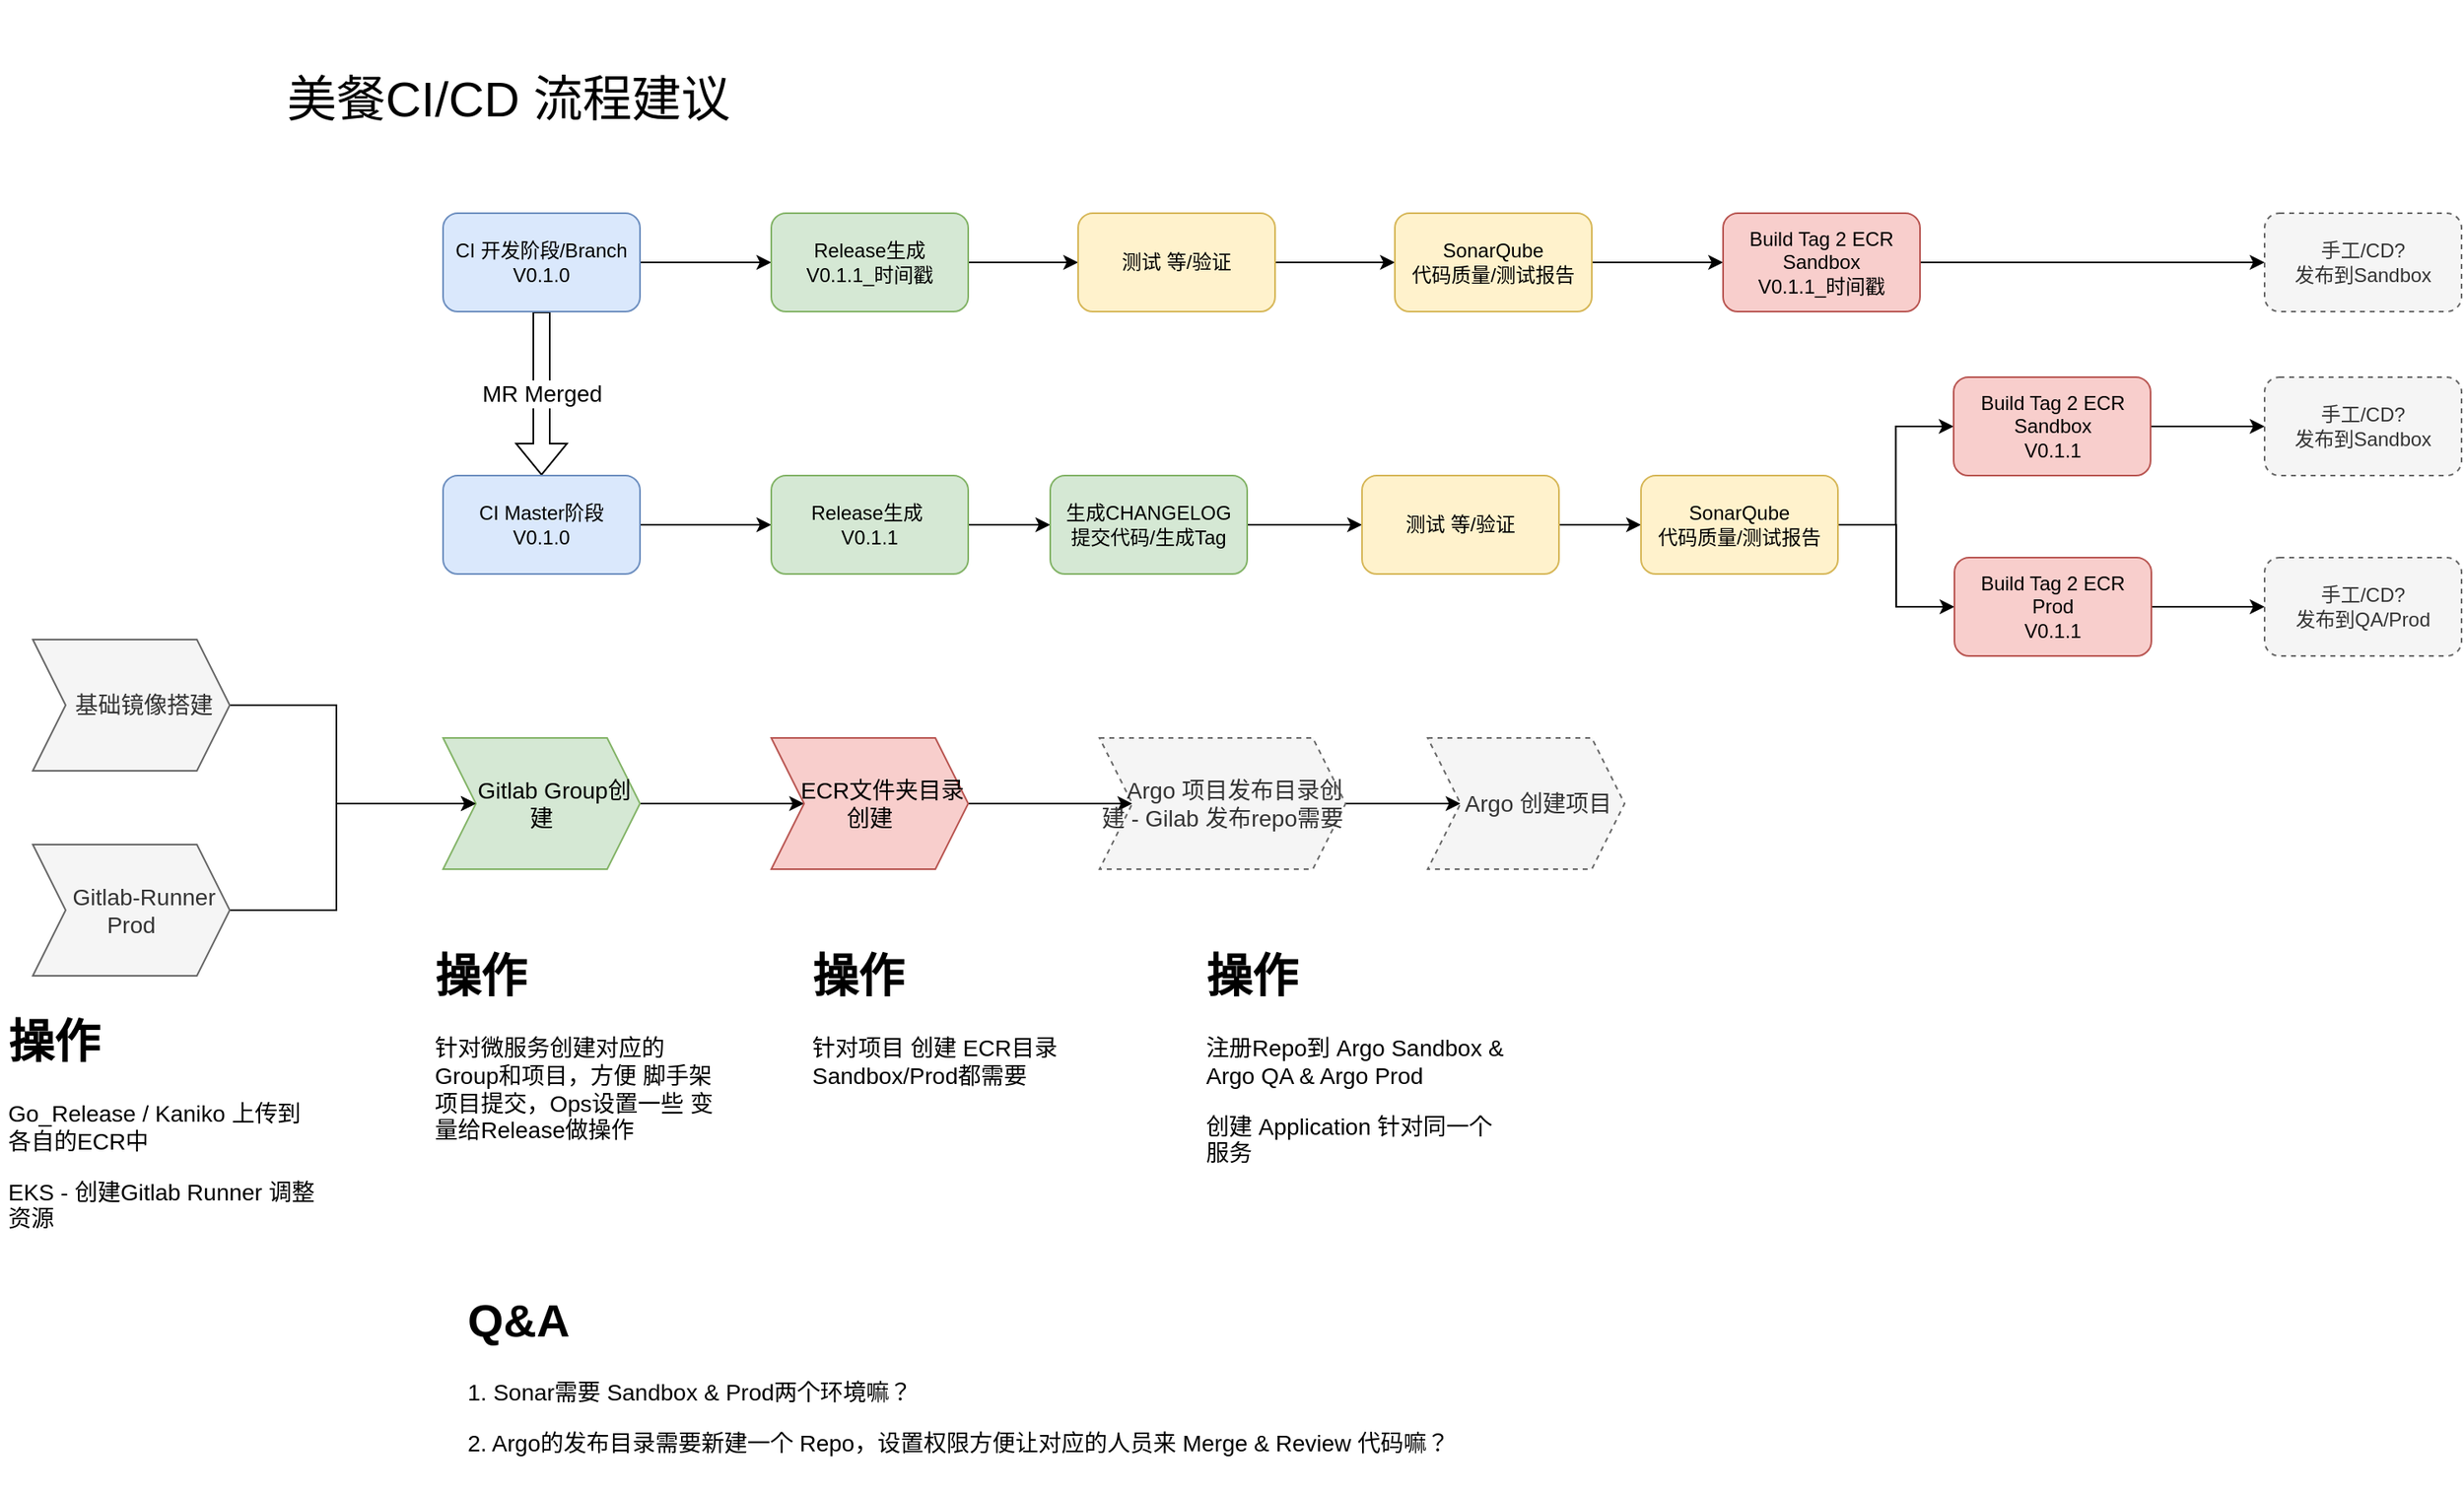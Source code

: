 <mxfile version="13.7.3" type="github">
  <diagram id="C5RBs43oDa-KdzZeNtuy" name="Page-1">
    <mxGraphModel dx="1960" dy="1405" grid="1" gridSize="10" guides="1" tooltips="1" connect="1" arrows="1" fold="1" page="1" pageScale="1" pageWidth="827" pageHeight="1169" math="0" shadow="0">
      <root>
        <mxCell id="WIyWlLk6GJQsqaUBKTNV-0" />
        <mxCell id="WIyWlLk6GJQsqaUBKTNV-1" parent="WIyWlLk6GJQsqaUBKTNV-0" />
        <mxCell id="_YNqAXAVylyeZjbfj3ao-8" value="" style="edgeStyle=orthogonalEdgeStyle;rounded=0;orthogonalLoop=1;jettySize=auto;html=1;" edge="1" parent="WIyWlLk6GJQsqaUBKTNV-1" source="_YNqAXAVylyeZjbfj3ao-5" target="_YNqAXAVylyeZjbfj3ao-7">
          <mxGeometry relative="1" as="geometry" />
        </mxCell>
        <mxCell id="_YNqAXAVylyeZjbfj3ao-10" value="" style="edgeStyle=orthogonalEdgeStyle;rounded=0;orthogonalLoop=1;jettySize=auto;html=1;exitX=1;exitY=0.5;exitDx=0;exitDy=0;" edge="1" parent="WIyWlLk6GJQsqaUBKTNV-1" source="_YNqAXAVylyeZjbfj3ao-9" target="_YNqAXAVylyeZjbfj3ao-5">
          <mxGeometry relative="1" as="geometry" />
        </mxCell>
        <mxCell id="_YNqAXAVylyeZjbfj3ao-5" value="Release生成 &lt;br&gt;V0.1.1_时间戳" style="whiteSpace=wrap;html=1;rounded=1;shadow=0;strokeWidth=1;glass=0;fillColor=#d5e8d4;strokeColor=#82b366;" vertex="1" parent="WIyWlLk6GJQsqaUBKTNV-1">
          <mxGeometry x="520" y="200" width="120" height="60" as="geometry" />
        </mxCell>
        <mxCell id="_YNqAXAVylyeZjbfj3ao-12" value="" style="edgeStyle=orthogonalEdgeStyle;rounded=0;orthogonalLoop=1;jettySize=auto;html=1;" edge="1" parent="WIyWlLk6GJQsqaUBKTNV-1" source="_YNqAXAVylyeZjbfj3ao-7" target="_YNqAXAVylyeZjbfj3ao-11">
          <mxGeometry relative="1" as="geometry" />
        </mxCell>
        <mxCell id="_YNqAXAVylyeZjbfj3ao-7" value="&lt;span&gt;测试 等/验证&lt;br&gt;&lt;/span&gt;" style="whiteSpace=wrap;html=1;rounded=1;shadow=0;strokeWidth=1;glass=0;fillColor=#fff2cc;strokeColor=#d6b656;" vertex="1" parent="WIyWlLk6GJQsqaUBKTNV-1">
          <mxGeometry x="707" y="200" width="120" height="60" as="geometry" />
        </mxCell>
        <mxCell id="_YNqAXAVylyeZjbfj3ao-18" style="edgeStyle=orthogonalEdgeStyle;rounded=0;orthogonalLoop=1;jettySize=auto;html=1;fontSize=30;shape=flexArrow;entryX=0.5;entryY=0;entryDx=0;entryDy=0;" edge="1" parent="WIyWlLk6GJQsqaUBKTNV-1" source="_YNqAXAVylyeZjbfj3ao-9" target="_YNqAXAVylyeZjbfj3ao-20">
          <mxGeometry relative="1" as="geometry">
            <mxPoint x="380" y="400" as="targetPoint" />
            <Array as="points" />
          </mxGeometry>
        </mxCell>
        <mxCell id="_YNqAXAVylyeZjbfj3ao-19" value="MR Merged" style="edgeLabel;html=1;align=center;verticalAlign=middle;resizable=0;points=[];fontSize=14;" vertex="1" connectable="0" parent="_YNqAXAVylyeZjbfj3ao-18">
          <mxGeometry x="0.286" y="-30" relative="1" as="geometry">
            <mxPoint x="30" y="-14.29" as="offset" />
          </mxGeometry>
        </mxCell>
        <mxCell id="_YNqAXAVylyeZjbfj3ao-9" value="&lt;span&gt;CI 开发阶段/Branch&lt;br&gt;V0.1.0&lt;br&gt;&lt;/span&gt;" style="whiteSpace=wrap;html=1;rounded=1;shadow=0;strokeWidth=1;glass=0;fillColor=#dae8fc;strokeColor=#6c8ebf;" vertex="1" parent="WIyWlLk6GJQsqaUBKTNV-1">
          <mxGeometry x="320" y="200" width="120" height="60" as="geometry" />
        </mxCell>
        <mxCell id="_YNqAXAVylyeZjbfj3ao-14" value="" style="edgeStyle=orthogonalEdgeStyle;rounded=0;orthogonalLoop=1;jettySize=auto;html=1;" edge="1" parent="WIyWlLk6GJQsqaUBKTNV-1" source="_YNqAXAVylyeZjbfj3ao-11" target="_YNqAXAVylyeZjbfj3ao-13">
          <mxGeometry relative="1" as="geometry" />
        </mxCell>
        <mxCell id="_YNqAXAVylyeZjbfj3ao-11" value="&lt;span&gt;SonarQube&lt;/span&gt;&lt;br&gt;&lt;span&gt;代码质量/测试报告&lt;/span&gt;" style="whiteSpace=wrap;html=1;rounded=1;shadow=0;strokeWidth=1;glass=0;fillColor=#fff2cc;strokeColor=#d6b656;" vertex="1" parent="WIyWlLk6GJQsqaUBKTNV-1">
          <mxGeometry x="900" y="200" width="120" height="60" as="geometry" />
        </mxCell>
        <mxCell id="_YNqAXAVylyeZjbfj3ao-16" value="" style="edgeStyle=orthogonalEdgeStyle;rounded=0;orthogonalLoop=1;jettySize=auto;html=1;" edge="1" parent="WIyWlLk6GJQsqaUBKTNV-1" source="_YNqAXAVylyeZjbfj3ao-13" target="_YNqAXAVylyeZjbfj3ao-15">
          <mxGeometry relative="1" as="geometry" />
        </mxCell>
        <mxCell id="_YNqAXAVylyeZjbfj3ao-13" value="&lt;span&gt;Build Tag 2 ECR Sandbox&lt;br&gt;&lt;/span&gt;V0.1.1_时间戳&lt;span&gt;&lt;br&gt;&lt;/span&gt;" style="whiteSpace=wrap;html=1;rounded=1;shadow=0;strokeWidth=1;glass=0;fillColor=#f8cecc;strokeColor=#b85450;" vertex="1" parent="WIyWlLk6GJQsqaUBKTNV-1">
          <mxGeometry x="1100" y="200" width="120" height="60" as="geometry" />
        </mxCell>
        <mxCell id="_YNqAXAVylyeZjbfj3ao-15" value="手工/CD?&lt;br&gt;发布到Sandbox" style="whiteSpace=wrap;html=1;rounded=1;shadow=0;strokeColor=#666666;strokeWidth=1;fillColor=#f5f5f5;glass=0;fontColor=#333333;dashed=1;" vertex="1" parent="WIyWlLk6GJQsqaUBKTNV-1">
          <mxGeometry x="1430" y="200" width="120" height="60" as="geometry" />
        </mxCell>
        <mxCell id="_YNqAXAVylyeZjbfj3ao-17" value="美餐CI/CD 流程建议" style="text;html=1;strokeColor=none;fillColor=none;align=center;verticalAlign=middle;whiteSpace=wrap;rounded=0;dashed=1;fontSize=30;" vertex="1" parent="WIyWlLk6GJQsqaUBKTNV-1">
          <mxGeometry x="200" y="70" width="320" height="120" as="geometry" />
        </mxCell>
        <mxCell id="_YNqAXAVylyeZjbfj3ao-22" value="" style="edgeStyle=orthogonalEdgeStyle;rounded=0;orthogonalLoop=1;jettySize=auto;html=1;fontSize=14;" edge="1" parent="WIyWlLk6GJQsqaUBKTNV-1" source="_YNqAXAVylyeZjbfj3ao-20" target="_YNqAXAVylyeZjbfj3ao-21">
          <mxGeometry relative="1" as="geometry" />
        </mxCell>
        <mxCell id="_YNqAXAVylyeZjbfj3ao-20" value="&lt;span&gt;CI Master阶段&lt;br&gt;&lt;/span&gt;V0.1.0&lt;span&gt;&lt;br&gt;&lt;/span&gt;" style="whiteSpace=wrap;html=1;rounded=1;shadow=0;strokeWidth=1;glass=0;fillColor=#dae8fc;strokeColor=#6c8ebf;" vertex="1" parent="WIyWlLk6GJQsqaUBKTNV-1">
          <mxGeometry x="320" y="360" width="120" height="60" as="geometry" />
        </mxCell>
        <mxCell id="_YNqAXAVylyeZjbfj3ao-24" value="" style="edgeStyle=orthogonalEdgeStyle;rounded=0;orthogonalLoop=1;jettySize=auto;html=1;fontSize=14;" edge="1" parent="WIyWlLk6GJQsqaUBKTNV-1" source="_YNqAXAVylyeZjbfj3ao-21" target="_YNqAXAVylyeZjbfj3ao-23">
          <mxGeometry relative="1" as="geometry" />
        </mxCell>
        <mxCell id="_YNqAXAVylyeZjbfj3ao-21" value="&lt;span&gt;Release生成&amp;nbsp;&lt;/span&gt;&lt;br&gt;&lt;span&gt;V0.1.1&lt;/span&gt;" style="whiteSpace=wrap;html=1;rounded=1;shadow=0;strokeColor=#82b366;strokeWidth=1;fillColor=#d5e8d4;glass=0;" vertex="1" parent="WIyWlLk6GJQsqaUBKTNV-1">
          <mxGeometry x="520" y="360" width="120" height="60" as="geometry" />
        </mxCell>
        <mxCell id="_YNqAXAVylyeZjbfj3ao-26" value="" style="edgeStyle=orthogonalEdgeStyle;rounded=0;orthogonalLoop=1;jettySize=auto;html=1;fontSize=14;" edge="1" parent="WIyWlLk6GJQsqaUBKTNV-1" source="_YNqAXAVylyeZjbfj3ao-23" target="_YNqAXAVylyeZjbfj3ao-25">
          <mxGeometry relative="1" as="geometry" />
        </mxCell>
        <mxCell id="_YNqAXAVylyeZjbfj3ao-23" value="生成CHANGELOG&lt;br&gt;提交代码/生成Tag" style="whiteSpace=wrap;html=1;rounded=1;shadow=0;strokeColor=#82b366;strokeWidth=1;fillColor=#d5e8d4;glass=0;" vertex="1" parent="WIyWlLk6GJQsqaUBKTNV-1">
          <mxGeometry x="690" y="360" width="120" height="60" as="geometry" />
        </mxCell>
        <mxCell id="_YNqAXAVylyeZjbfj3ao-28" value="" style="edgeStyle=orthogonalEdgeStyle;rounded=0;orthogonalLoop=1;jettySize=auto;html=1;fontSize=14;" edge="1" parent="WIyWlLk6GJQsqaUBKTNV-1" source="_YNqAXAVylyeZjbfj3ao-25" target="_YNqAXAVylyeZjbfj3ao-27">
          <mxGeometry relative="1" as="geometry" />
        </mxCell>
        <mxCell id="_YNqAXAVylyeZjbfj3ao-25" value="&lt;span&gt;测试 等/验证&lt;/span&gt;" style="whiteSpace=wrap;html=1;rounded=1;shadow=0;strokeColor=#d6b656;strokeWidth=1;fillColor=#fff2cc;glass=0;" vertex="1" parent="WIyWlLk6GJQsqaUBKTNV-1">
          <mxGeometry x="880" y="360" width="120" height="60" as="geometry" />
        </mxCell>
        <mxCell id="_YNqAXAVylyeZjbfj3ao-30" value="" style="edgeStyle=orthogonalEdgeStyle;rounded=0;orthogonalLoop=1;jettySize=auto;html=1;fontSize=14;" edge="1" parent="WIyWlLk6GJQsqaUBKTNV-1" source="_YNqAXAVylyeZjbfj3ao-27" target="_YNqAXAVylyeZjbfj3ao-29">
          <mxGeometry relative="1" as="geometry" />
        </mxCell>
        <mxCell id="_YNqAXAVylyeZjbfj3ao-32" style="edgeStyle=orthogonalEdgeStyle;rounded=0;orthogonalLoop=1;jettySize=auto;html=1;fontSize=14;" edge="1" parent="WIyWlLk6GJQsqaUBKTNV-1" source="_YNqAXAVylyeZjbfj3ao-27" target="_YNqAXAVylyeZjbfj3ao-31">
          <mxGeometry relative="1" as="geometry" />
        </mxCell>
        <mxCell id="_YNqAXAVylyeZjbfj3ao-27" value="&lt;span&gt;SonarQube&lt;/span&gt;&lt;br&gt;&lt;span&gt;代码质量/测试报告&lt;/span&gt;" style="whiteSpace=wrap;html=1;rounded=1;shadow=0;strokeColor=#d6b656;strokeWidth=1;fillColor=#fff2cc;glass=0;" vertex="1" parent="WIyWlLk6GJQsqaUBKTNV-1">
          <mxGeometry x="1050" y="360" width="120" height="60" as="geometry" />
        </mxCell>
        <mxCell id="_YNqAXAVylyeZjbfj3ao-34" value="" style="edgeStyle=orthogonalEdgeStyle;rounded=0;orthogonalLoop=1;jettySize=auto;html=1;fontSize=14;" edge="1" parent="WIyWlLk6GJQsqaUBKTNV-1" source="_YNqAXAVylyeZjbfj3ao-29" target="_YNqAXAVylyeZjbfj3ao-33">
          <mxGeometry relative="1" as="geometry" />
        </mxCell>
        <mxCell id="_YNqAXAVylyeZjbfj3ao-29" value="&lt;span&gt;Build Tag 2 ECR Sandbox&lt;br&gt;&lt;/span&gt;V0.1.1&lt;span&gt;&lt;br&gt;&lt;/span&gt;" style="whiteSpace=wrap;html=1;rounded=1;shadow=0;strokeColor=#b85450;strokeWidth=1;fillColor=#f8cecc;glass=0;" vertex="1" parent="WIyWlLk6GJQsqaUBKTNV-1">
          <mxGeometry x="1240.5" y="300" width="120" height="60" as="geometry" />
        </mxCell>
        <mxCell id="_YNqAXAVylyeZjbfj3ao-36" value="" style="edgeStyle=orthogonalEdgeStyle;rounded=0;orthogonalLoop=1;jettySize=auto;html=1;fontSize=14;" edge="1" parent="WIyWlLk6GJQsqaUBKTNV-1" source="_YNqAXAVylyeZjbfj3ao-31" target="_YNqAXAVylyeZjbfj3ao-35">
          <mxGeometry relative="1" as="geometry" />
        </mxCell>
        <mxCell id="_YNqAXAVylyeZjbfj3ao-31" value="Build Tag 2 ECR &lt;br&gt;Prod&lt;br&gt;V0.1.1" style="whiteSpace=wrap;html=1;rounded=1;shadow=0;strokeColor=#b85450;strokeWidth=1;fillColor=#f8cecc;glass=0;" vertex="1" parent="WIyWlLk6GJQsqaUBKTNV-1">
          <mxGeometry x="1241" y="410" width="120" height="60" as="geometry" />
        </mxCell>
        <mxCell id="_YNqAXAVylyeZjbfj3ao-33" value="&lt;span style=&quot;color: rgb(51 , 51 , 51)&quot;&gt;手工/CD?&lt;/span&gt;&lt;br style=&quot;color: rgb(51 , 51 , 51)&quot;&gt;&lt;span style=&quot;color: rgb(51 , 51 , 51)&quot;&gt;发布到Sandbox&lt;/span&gt;" style="whiteSpace=wrap;html=1;rounded=1;shadow=0;strokeWidth=1;glass=0;fillColor=#f5f5f5;strokeColor=#666666;fontColor=#333333;dashed=1;" vertex="1" parent="WIyWlLk6GJQsqaUBKTNV-1">
          <mxGeometry x="1430" y="300" width="120" height="60" as="geometry" />
        </mxCell>
        <mxCell id="_YNqAXAVylyeZjbfj3ao-35" value="&lt;span style=&quot;color: rgb(51 , 51 , 51)&quot;&gt;手工/CD?&lt;/span&gt;&lt;br style=&quot;color: rgb(51 , 51 , 51)&quot;&gt;&lt;span style=&quot;color: rgb(51 , 51 , 51)&quot;&gt;发布到QA/Prod&lt;/span&gt;" style="whiteSpace=wrap;html=1;rounded=1;shadow=0;strokeColor=#666666;strokeWidth=1;fillColor=#f5f5f5;glass=0;fontColor=#333333;dashed=1;" vertex="1" parent="WIyWlLk6GJQsqaUBKTNV-1">
          <mxGeometry x="1430" y="410" width="120" height="60" as="geometry" />
        </mxCell>
        <mxCell id="_YNqAXAVylyeZjbfj3ao-61" style="edgeStyle=orthogonalEdgeStyle;rounded=0;orthogonalLoop=1;jettySize=auto;html=1;entryX=0;entryY=0.5;entryDx=0;entryDy=0;fontSize=14;" edge="1" parent="WIyWlLk6GJQsqaUBKTNV-1" source="_YNqAXAVylyeZjbfj3ao-44" target="_YNqAXAVylyeZjbfj3ao-45">
          <mxGeometry relative="1" as="geometry" />
        </mxCell>
        <mxCell id="_YNqAXAVylyeZjbfj3ao-44" value="&amp;nbsp; &amp;nbsp; 基础镜像搭建" style="shape=step;perimeter=stepPerimeter;whiteSpace=wrap;html=1;fixedSize=1;fontSize=14;fillColor=#f5f5f5;strokeColor=#666666;fontColor=#333333;" vertex="1" parent="WIyWlLk6GJQsqaUBKTNV-1">
          <mxGeometry x="70" y="460" width="120" height="80" as="geometry" />
        </mxCell>
        <mxCell id="_YNqAXAVylyeZjbfj3ao-48" value="" style="edgeStyle=orthogonalEdgeStyle;rounded=0;orthogonalLoop=1;jettySize=auto;html=1;fontSize=14;" edge="1" parent="WIyWlLk6GJQsqaUBKTNV-1" source="_YNqAXAVylyeZjbfj3ao-45" target="_YNqAXAVylyeZjbfj3ao-47">
          <mxGeometry relative="1" as="geometry" />
        </mxCell>
        <mxCell id="_YNqAXAVylyeZjbfj3ao-45" value="&amp;nbsp; &amp;nbsp; Gitlab Group创建" style="shape=step;perimeter=stepPerimeter;whiteSpace=wrap;html=1;fixedSize=1;fontSize=14;fillColor=#d5e8d4;strokeColor=#82b366;" vertex="1" parent="WIyWlLk6GJQsqaUBKTNV-1">
          <mxGeometry x="320" y="520" width="120" height="80" as="geometry" />
        </mxCell>
        <mxCell id="_YNqAXAVylyeZjbfj3ao-50" value="" style="edgeStyle=orthogonalEdgeStyle;rounded=0;orthogonalLoop=1;jettySize=auto;html=1;fontSize=14;" edge="1" parent="WIyWlLk6GJQsqaUBKTNV-1" source="_YNqAXAVylyeZjbfj3ao-47" target="_YNqAXAVylyeZjbfj3ao-49">
          <mxGeometry relative="1" as="geometry" />
        </mxCell>
        <mxCell id="_YNqAXAVylyeZjbfj3ao-47" value="&amp;nbsp; &amp;nbsp; ECR文件夹目录创建" style="shape=step;perimeter=stepPerimeter;whiteSpace=wrap;html=1;fixedSize=1;fontSize=14;fillColor=#f8cecc;strokeColor=#b85450;" vertex="1" parent="WIyWlLk6GJQsqaUBKTNV-1">
          <mxGeometry x="520" y="520" width="120" height="80" as="geometry" />
        </mxCell>
        <mxCell id="_YNqAXAVylyeZjbfj3ao-52" value="" style="edgeStyle=orthogonalEdgeStyle;rounded=0;orthogonalLoop=1;jettySize=auto;html=1;fontSize=14;" edge="1" parent="WIyWlLk6GJQsqaUBKTNV-1" source="_YNqAXAVylyeZjbfj3ao-49" target="_YNqAXAVylyeZjbfj3ao-51">
          <mxGeometry relative="1" as="geometry" />
        </mxCell>
        <mxCell id="_YNqAXAVylyeZjbfj3ao-49" value="&amp;nbsp; &amp;nbsp; Argo 项目发布目录创建 - Gilab 发布repo需要" style="shape=step;perimeter=stepPerimeter;whiteSpace=wrap;html=1;fixedSize=1;fontSize=14;fillColor=#f5f5f5;strokeColor=#666666;fontColor=#333333;dashed=1;" vertex="1" parent="WIyWlLk6GJQsqaUBKTNV-1">
          <mxGeometry x="720" y="520" width="150" height="80" as="geometry" />
        </mxCell>
        <mxCell id="_YNqAXAVylyeZjbfj3ao-51" value="&amp;nbsp; &amp;nbsp; Argo 创建项目" style="shape=step;perimeter=stepPerimeter;whiteSpace=wrap;html=1;fixedSize=1;fontSize=14;fillColor=#f5f5f5;strokeColor=#666666;fontColor=#333333;dashed=1;" vertex="1" parent="WIyWlLk6GJQsqaUBKTNV-1">
          <mxGeometry x="920" y="520" width="120" height="80" as="geometry" />
        </mxCell>
        <mxCell id="_YNqAXAVylyeZjbfj3ao-53" value="&lt;h1&gt;操作&lt;/h1&gt;&lt;p&gt;Go_Release /&amp;nbsp;&lt;span&gt;Kaniko 上传到 各自的ECR中&lt;/span&gt;&lt;/p&gt;&lt;p&gt;EKS - 创建Gitlab Runner 调整资源&lt;/p&gt;" style="text;html=1;strokeColor=none;fillColor=none;spacing=5;spacingTop=-20;whiteSpace=wrap;overflow=hidden;rounded=0;dashed=1;fontSize=14;" vertex="1" parent="WIyWlLk6GJQsqaUBKTNV-1">
          <mxGeometry x="50" y="680" width="200" height="140" as="geometry" />
        </mxCell>
        <mxCell id="_YNqAXAVylyeZjbfj3ao-54" value="&lt;h1&gt;操作&lt;/h1&gt;&lt;p&gt;针对微服务创建对应的 Group和项目，方便 脚手架项目提交，Ops设置一些 变量给Release做操作&lt;/p&gt;&lt;p&gt;&lt;br&gt;&lt;/p&gt;" style="text;html=1;strokeColor=none;fillColor=none;spacing=5;spacingTop=-20;whiteSpace=wrap;overflow=hidden;rounded=0;dashed=1;fontSize=14;" vertex="1" parent="WIyWlLk6GJQsqaUBKTNV-1">
          <mxGeometry x="310" y="640" width="190" height="150" as="geometry" />
        </mxCell>
        <mxCell id="_YNqAXAVylyeZjbfj3ao-55" value="&lt;h1&gt;操作&lt;/h1&gt;&lt;p&gt;针对项目 创建 ECR目录 Sandbox/Prod都需要&lt;/p&gt;" style="text;html=1;strokeColor=none;fillColor=none;spacing=5;spacingTop=-20;whiteSpace=wrap;overflow=hidden;rounded=0;dashed=1;fontSize=14;" vertex="1" parent="WIyWlLk6GJQsqaUBKTNV-1">
          <mxGeometry x="540" y="640" width="190" height="150" as="geometry" />
        </mxCell>
        <mxCell id="_YNqAXAVylyeZjbfj3ao-56" value="&lt;h1&gt;操作&lt;/h1&gt;&lt;p&gt;注册Repo到 Argo Sandbox &amp;amp; Argo QA &amp;amp; Argo Prod&amp;nbsp;&lt;/p&gt;&lt;p&gt;创建 Application 针对同一个服务&lt;/p&gt;&lt;p&gt;&lt;br&gt;&lt;/p&gt;" style="text;html=1;strokeColor=none;fillColor=none;spacing=5;spacingTop=-20;whiteSpace=wrap;overflow=hidden;rounded=0;dashed=1;fontSize=14;" vertex="1" parent="WIyWlLk6GJQsqaUBKTNV-1">
          <mxGeometry x="780" y="640" width="190" height="150" as="geometry" />
        </mxCell>
        <mxCell id="_YNqAXAVylyeZjbfj3ao-57" value="&lt;h1&gt;Q&amp;amp;A&lt;/h1&gt;&lt;p&gt;1. Sonar需要 Sandbox &amp;amp; Prod两个环境嘛？&lt;/p&gt;&lt;p&gt;2. Argo的发布目录需要新建一个 Repo，设置权限方便让对应的人员来 Merge &amp;amp; Review 代码嘛？&lt;/p&gt;&lt;p&gt;&lt;br&gt;&lt;/p&gt;" style="text;html=1;strokeColor=none;fillColor=none;spacing=5;spacingTop=-20;whiteSpace=wrap;overflow=hidden;rounded=0;dashed=1;fontSize=14;" vertex="1" parent="WIyWlLk6GJQsqaUBKTNV-1">
          <mxGeometry x="330" y="850" width="745" height="130" as="geometry" />
        </mxCell>
        <mxCell id="_YNqAXAVylyeZjbfj3ao-62" style="edgeStyle=orthogonalEdgeStyle;rounded=0;orthogonalLoop=1;jettySize=auto;html=1;entryX=0;entryY=0.5;entryDx=0;entryDy=0;fontSize=14;" edge="1" parent="WIyWlLk6GJQsqaUBKTNV-1" source="_YNqAXAVylyeZjbfj3ao-59" target="_YNqAXAVylyeZjbfj3ao-45">
          <mxGeometry relative="1" as="geometry" />
        </mxCell>
        <mxCell id="_YNqAXAVylyeZjbfj3ao-59" value="&amp;nbsp; &amp;nbsp; Gitlab-Runner Prod" style="shape=step;perimeter=stepPerimeter;whiteSpace=wrap;html=1;fixedSize=1;fontSize=14;fillColor=#f5f5f5;strokeColor=#666666;fontColor=#333333;" vertex="1" parent="WIyWlLk6GJQsqaUBKTNV-1">
          <mxGeometry x="70" y="585" width="120" height="80" as="geometry" />
        </mxCell>
      </root>
    </mxGraphModel>
  </diagram>
</mxfile>
